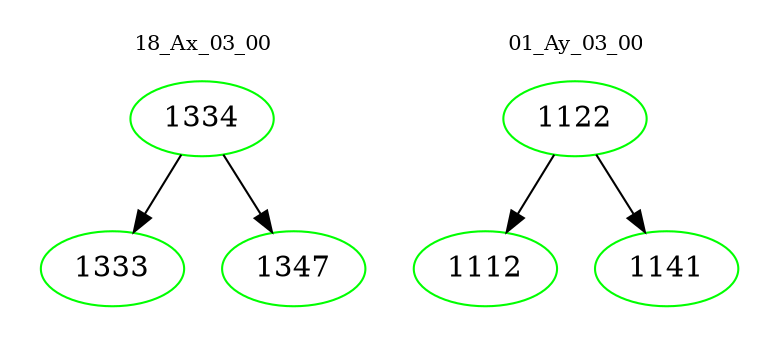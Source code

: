 digraph{
subgraph cluster_0 {
color = white
label = "18_Ax_03_00";
fontsize=10;
T0_1334 [label="1334", color="green"]
T0_1334 -> T0_1333 [color="black"]
T0_1333 [label="1333", color="green"]
T0_1334 -> T0_1347 [color="black"]
T0_1347 [label="1347", color="green"]
}
subgraph cluster_1 {
color = white
label = "01_Ay_03_00";
fontsize=10;
T1_1122 [label="1122", color="green"]
T1_1122 -> T1_1112 [color="black"]
T1_1112 [label="1112", color="green"]
T1_1122 -> T1_1141 [color="black"]
T1_1141 [label="1141", color="green"]
}
}
